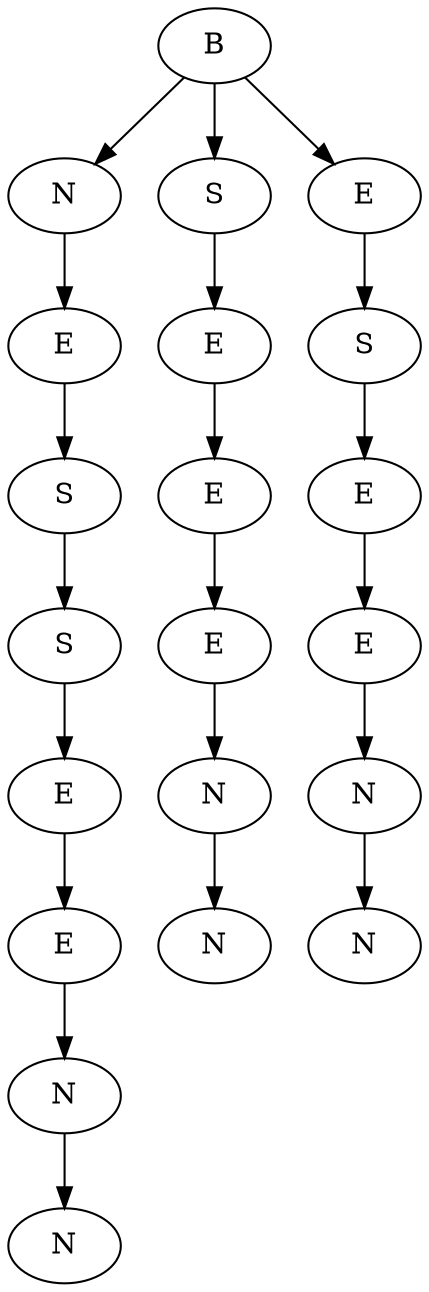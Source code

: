 digraph G{
16297048[label="N"]
16297240[label="N"]
16297240->16297048;
16297144[label="E"]
16297144->16297240;
16296632[label="E"]
16296632->16297144;
16306208[label="S"]
16306208->16296632;
16305560[label="S"]
16305560->16306208;
16304912[label="E"]
16304912->16305560;
16282136[label="N"]
16282136->16304912;
16296472[label="N"]
16296856[label="N"]
16296856->16296472;
16296536[label="E"]
16296536->16296856;
16296504[label="E"]
16296504->16296536;
16297176[label="E"]
16297176->16296504;
16297080[label="S"]
16297080->16297176;
16307640[label="N"]
16307256[label="N"]
16307256->16307640;
16296600[label="E"]
16296600->16307256;
16296344[label="E"]
16296344->16296600;
16296824[label="S"]
16296824->16296344;
16296440[label="E"]
16296440->16296824;
16281752[label="B"]
16281752->16282136;
16281752->16297080;
16281752->16296440;
}